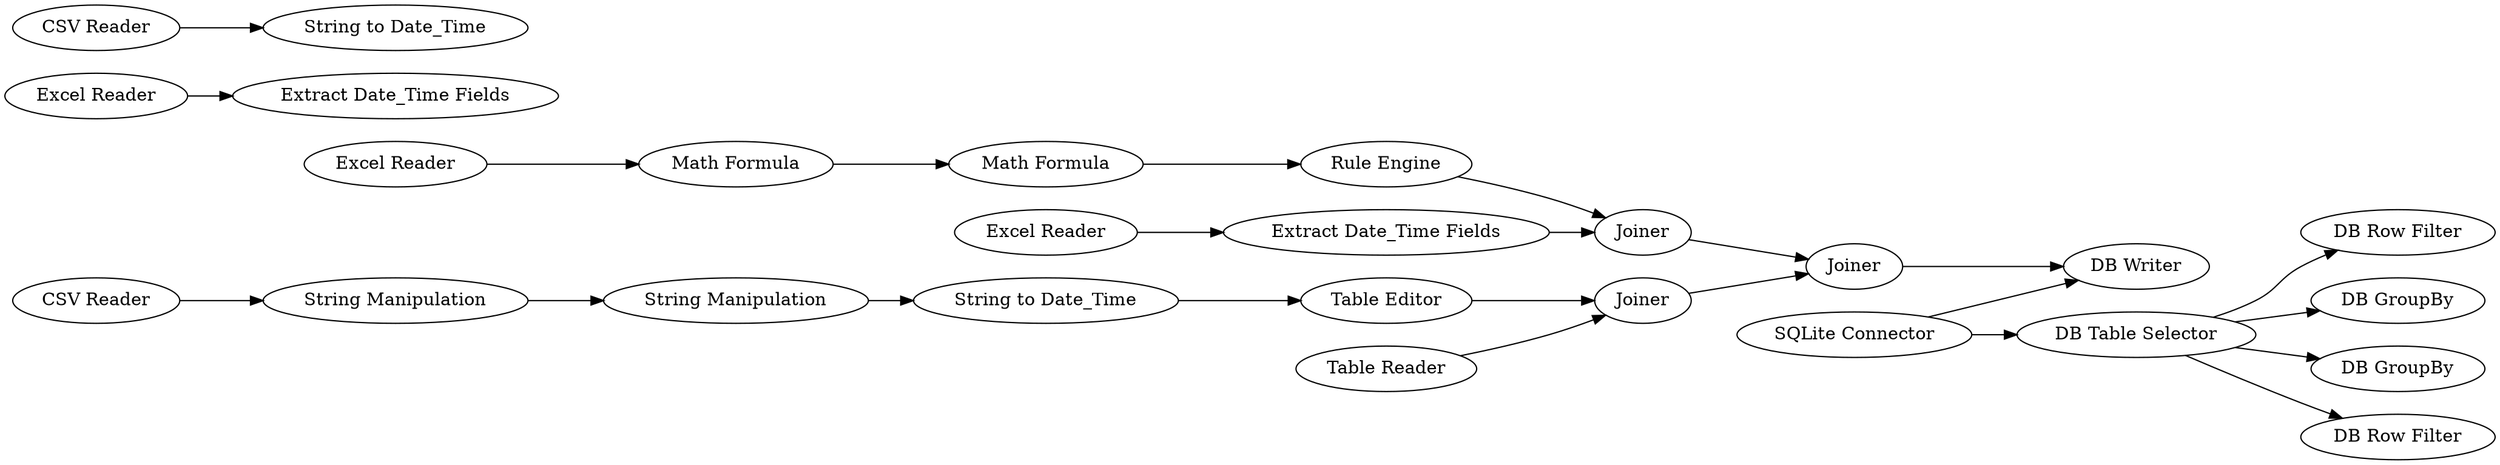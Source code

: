 digraph {
	"-5299795283252307741_43" [label="SQLite Connector"]
	"5359248557654634518_6" [label="Extract Date_Time Fields"]
	"-5299795283252307741_24" [label="String to Date_Time"]
	"-5299795283252307741_36" [label=Joiner]
	"5359248557654634518_2" [label="String to Date_Time"]
	"-5299795283252307741_22" [label="Rule Engine"]
	"-5299795283252307741_42" [label="CSV Reader"]
	"-5299795283252307741_40" [label="Excel Reader"]
	"-5299795283252307741_21" [label="Math Formula"]
	"-5299795283252307741_20" [label="String Manipulation"]
	"5359248557654634518_44" [label="DB Row Filter"]
	"5359248557654634518_5" [label="Excel Reader"]
	"-5299795283252307741_39" [label="Excel Reader"]
	"-5299795283252307741_19" [label="String Manipulation"]
	"-5299795283252307741_26" [label="Table Editor"]
	"-5299795283252307741_30" [label="DB Writer"]
	"-5299795283252307741_41" [label="Table Reader"]
	"-5299795283252307741_35" [label=Joiner]
	"5359248557654634518_42" [label="DB GroupBy"]
	"5359248557654634518_43" [label="DB Table Selector"]
	"-5299795283252307741_37" [label=Joiner]
	"5359248557654634518_1" [label="CSV Reader"]
	"-5299795283252307741_23" [label="Math Formula"]
	"-5299795283252307741_38" [label="Extract Date_Time Fields"]
	"5359248557654634518_41" [label="DB GroupBy"]
	"5359248557654634518_45" [label="DB Row Filter"]
	"-5299795283252307741_35" -> "-5299795283252307741_36"
	"-5299795283252307741_43" -> "-5299795283252307741_30"
	"-5299795283252307741_19" -> "-5299795283252307741_20"
	"5359248557654634518_43" -> "5359248557654634518_41"
	"-5299795283252307741_24" -> "-5299795283252307741_26"
	"5359248557654634518_43" -> "5359248557654634518_45"
	"5359248557654634518_43" -> "5359248557654634518_42"
	"-5299795283252307741_43" -> "5359248557654634518_43"
	"5359248557654634518_5" -> "5359248557654634518_6"
	"-5299795283252307741_23" -> "-5299795283252307741_21"
	"5359248557654634518_43" -> "5359248557654634518_44"
	"-5299795283252307741_38" -> "-5299795283252307741_35"
	"-5299795283252307741_26" -> "-5299795283252307741_37"
	"-5299795283252307741_22" -> "-5299795283252307741_35"
	"-5299795283252307741_36" -> "-5299795283252307741_30"
	"-5299795283252307741_20" -> "-5299795283252307741_24"
	"-5299795283252307741_21" -> "-5299795283252307741_22"
	"-5299795283252307741_37" -> "-5299795283252307741_36"
	"-5299795283252307741_40" -> "-5299795283252307741_38"
	"-5299795283252307741_41" -> "-5299795283252307741_37"
	"-5299795283252307741_42" -> "-5299795283252307741_19"
	"5359248557654634518_1" -> "5359248557654634518_2"
	"-5299795283252307741_39" -> "-5299795283252307741_23"
	rankdir=LR
}

